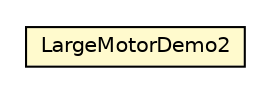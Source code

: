 #!/usr/local/bin/dot
#
# Class diagram 
# Generated by UMLGraph version R5_6 (http://www.umlgraph.org/)
#

digraph G {
	edge [fontname="Helvetica",fontsize=10,labelfontname="Helvetica",labelfontsize=10];
	node [fontname="Helvetica",fontsize=10,shape=plaintext];
	nodesep=0.25;
	ranksep=0.5;
	// examples.hardware.actuators.motors.LargeMotorDemo2
	c7552 [label=<<table title="examples.hardware.actuators.motors.LargeMotorDemo2" border="0" cellborder="1" cellspacing="0" cellpadding="2" port="p" bgcolor="lemonChiffon" href="./LargeMotorDemo2.html">
		<tr><td><table border="0" cellspacing="0" cellpadding="1">
<tr><td align="center" balign="center"> LargeMotorDemo2 </td></tr>
		</table></td></tr>
		</table>>, URL="./LargeMotorDemo2.html", fontname="Helvetica", fontcolor="black", fontsize=10.0];
}

